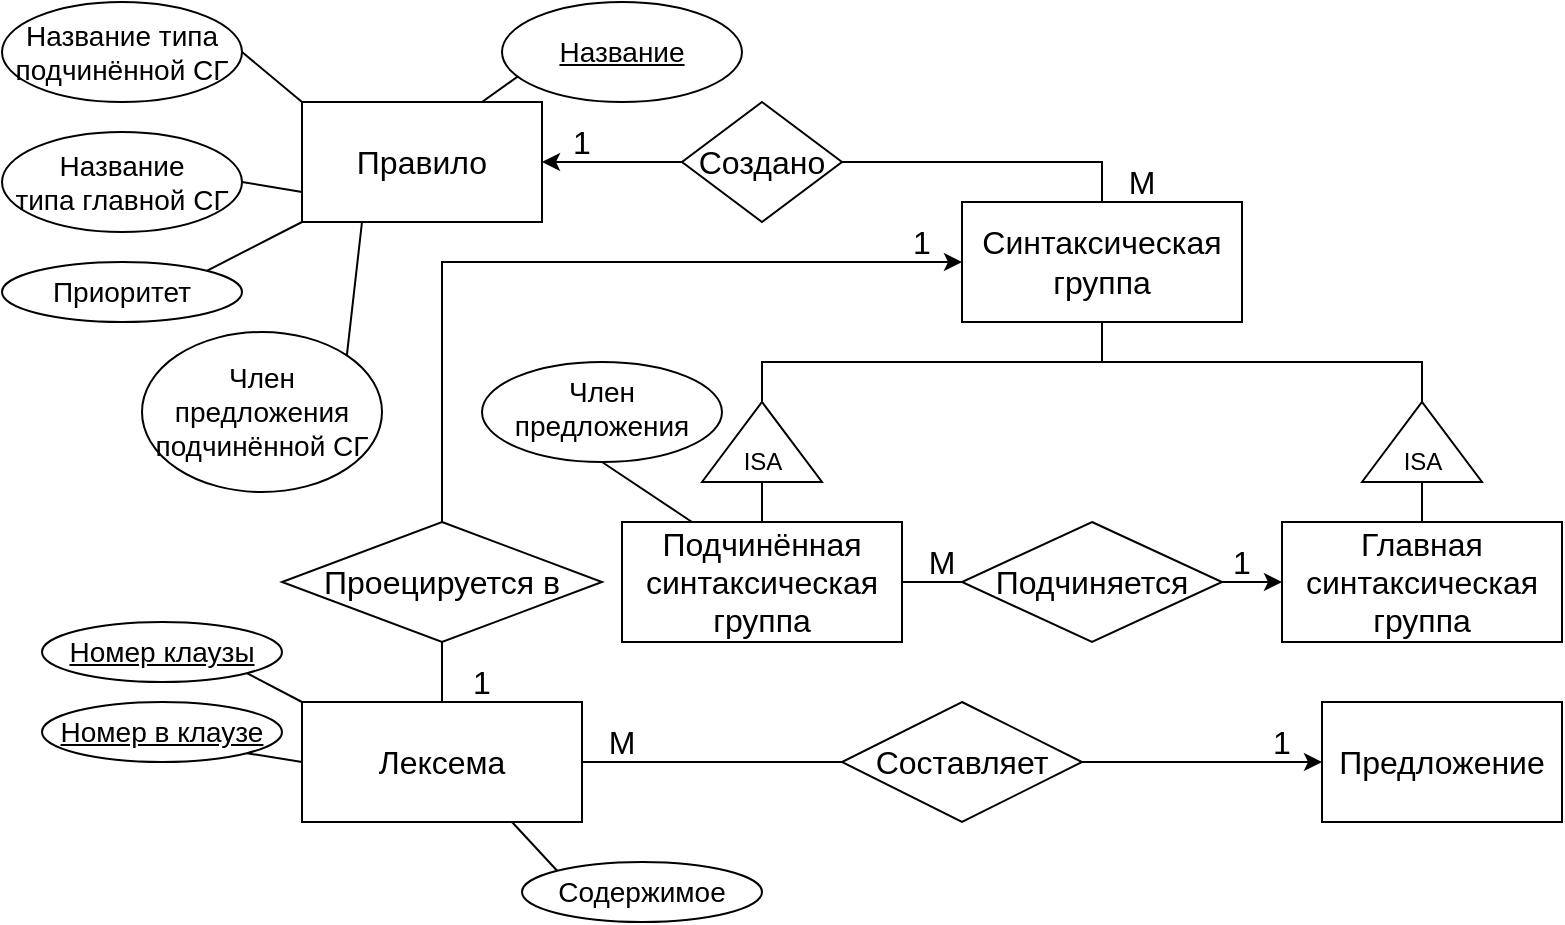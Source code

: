 <mxfile version="14.4.9" type="github">
  <diagram id="n2Yb_p4xSmyTfC0nmvh4" name="Page-1">
    <mxGraphModel dx="782" dy="2034" grid="1" gridSize="10" guides="1" tooltips="1" connect="1" arrows="1" fold="1" page="1" pageScale="1" pageWidth="1169" pageHeight="1654" math="0" shadow="0">
      <root>
        <mxCell id="0" />
        <mxCell id="1" parent="0" />
        <mxCell id="Cl8-nfxW1_5p-WXYCP8C-1" value="Правило" style="rounded=0;whiteSpace=wrap;html=1;fontSize=16;" vertex="1" parent="1">
          <mxGeometry x="350" y="-50" width="120" height="60" as="geometry" />
        </mxCell>
        <mxCell id="Cl8-nfxW1_5p-WXYCP8C-28" style="edgeStyle=orthogonalEdgeStyle;rounded=0;orthogonalLoop=1;jettySize=auto;html=1;exitX=1;exitY=0.5;exitDx=0;exitDy=0;entryX=0;entryY=0.5;entryDx=0;entryDy=0;endArrow=none;endFill=0;fontSize=16;" edge="1" parent="1" source="Cl8-nfxW1_5p-WXYCP8C-14" target="Cl8-nfxW1_5p-WXYCP8C-26">
          <mxGeometry relative="1" as="geometry" />
        </mxCell>
        <mxCell id="Cl8-nfxW1_5p-WXYCP8C-34" style="edgeStyle=orthogonalEdgeStyle;rounded=0;orthogonalLoop=1;jettySize=auto;html=1;exitX=0.5;exitY=0;exitDx=0;exitDy=0;entryX=1;entryY=0.5;entryDx=0;entryDy=0;endArrow=none;endFill=0;fontSize=16;" edge="1" parent="1" source="Cl8-nfxW1_5p-WXYCP8C-36" target="Cl8-nfxW1_5p-WXYCP8C-33">
          <mxGeometry relative="1" as="geometry" />
        </mxCell>
        <mxCell id="Cl8-nfxW1_5p-WXYCP8C-40" style="edgeStyle=orthogonalEdgeStyle;rounded=0;orthogonalLoop=1;jettySize=auto;html=1;exitX=0.5;exitY=0;exitDx=0;exitDy=0;entryX=0.5;entryY=1;entryDx=0;entryDy=0;endArrow=none;endFill=0;fontSize=16;" edge="1" parent="1" source="Cl8-nfxW1_5p-WXYCP8C-14" target="Cl8-nfxW1_5p-WXYCP8C-37">
          <mxGeometry relative="1" as="geometry" />
        </mxCell>
        <mxCell id="Cl8-nfxW1_5p-WXYCP8C-14" value="Лексема" style="rounded=0;whiteSpace=wrap;html=1;fontSize=16;" vertex="1" parent="1">
          <mxGeometry x="350" y="250" width="140" height="60" as="geometry" />
        </mxCell>
        <mxCell id="Cl8-nfxW1_5p-WXYCP8C-21" style="edgeStyle=orthogonalEdgeStyle;rounded=0;orthogonalLoop=1;jettySize=auto;html=1;exitX=0.5;exitY=0;exitDx=0;exitDy=0;entryX=0;entryY=0.5;entryDx=0;entryDy=0;endArrow=none;endFill=0;fontSize=16;" edge="1" parent="1" source="Cl8-nfxW1_5p-WXYCP8C-15" target="Cl8-nfxW1_5p-WXYCP8C-17">
          <mxGeometry relative="1" as="geometry" />
        </mxCell>
        <mxCell id="Cl8-nfxW1_5p-WXYCP8C-31" style="edgeStyle=orthogonalEdgeStyle;rounded=0;orthogonalLoop=1;jettySize=auto;html=1;exitX=1;exitY=0.5;exitDx=0;exitDy=0;entryX=0;entryY=0.5;entryDx=0;entryDy=0;endArrow=none;endFill=0;fontSize=16;" edge="1" parent="1" source="Cl8-nfxW1_5p-WXYCP8C-15" target="Cl8-nfxW1_5p-WXYCP8C-30">
          <mxGeometry relative="1" as="geometry" />
        </mxCell>
        <mxCell id="Cl8-nfxW1_5p-WXYCP8C-15" value="Подчинённая синтаксическая группа" style="rounded=0;whiteSpace=wrap;html=1;fontSize=16;" vertex="1" parent="1">
          <mxGeometry x="510" y="160" width="140" height="60" as="geometry" />
        </mxCell>
        <mxCell id="Cl8-nfxW1_5p-WXYCP8C-22" style="edgeStyle=orthogonalEdgeStyle;rounded=0;orthogonalLoop=1;jettySize=auto;html=1;exitX=0.5;exitY=0;exitDx=0;exitDy=0;entryX=0;entryY=0.5;entryDx=0;entryDy=0;endArrow=none;endFill=0;fontSize=16;" edge="1" parent="1" source="Cl8-nfxW1_5p-WXYCP8C-16" target="Cl8-nfxW1_5p-WXYCP8C-19">
          <mxGeometry relative="1" as="geometry" />
        </mxCell>
        <mxCell id="Cl8-nfxW1_5p-WXYCP8C-16" value="Главная синтаксическая группа" style="rounded=0;whiteSpace=wrap;html=1;fontSize=16;" vertex="1" parent="1">
          <mxGeometry x="840" y="160" width="140" height="60" as="geometry" />
        </mxCell>
        <mxCell id="Cl8-nfxW1_5p-WXYCP8C-42" style="edgeStyle=orthogonalEdgeStyle;rounded=0;orthogonalLoop=1;jettySize=auto;html=1;exitX=1;exitY=0.5;exitDx=0;exitDy=0;entryX=0.5;entryY=1;entryDx=0;entryDy=0;endArrow=none;endFill=0;fontSize=16;" edge="1" parent="1" source="Cl8-nfxW1_5p-WXYCP8C-17" target="Cl8-nfxW1_5p-WXYCP8C-36">
          <mxGeometry relative="1" as="geometry" />
        </mxCell>
        <mxCell id="Cl8-nfxW1_5p-WXYCP8C-17" value="" style="triangle;whiteSpace=wrap;html=1;rotation=-90;" vertex="1" parent="1">
          <mxGeometry x="560" y="90" width="40" height="60" as="geometry" />
        </mxCell>
        <mxCell id="Cl8-nfxW1_5p-WXYCP8C-18" value="ISA" style="text;html=1;align=center;verticalAlign=middle;resizable=0;points=[];autosize=1;" vertex="1" parent="1">
          <mxGeometry x="565" y="120" width="30" height="20" as="geometry" />
        </mxCell>
        <mxCell id="Cl8-nfxW1_5p-WXYCP8C-43" style="edgeStyle=orthogonalEdgeStyle;rounded=0;orthogonalLoop=1;jettySize=auto;html=1;exitX=1;exitY=0.5;exitDx=0;exitDy=0;entryX=0.5;entryY=1;entryDx=0;entryDy=0;endArrow=none;endFill=0;fontSize=16;" edge="1" parent="1" source="Cl8-nfxW1_5p-WXYCP8C-19" target="Cl8-nfxW1_5p-WXYCP8C-36">
          <mxGeometry relative="1" as="geometry" />
        </mxCell>
        <mxCell id="Cl8-nfxW1_5p-WXYCP8C-19" value="" style="triangle;whiteSpace=wrap;html=1;rotation=-90;" vertex="1" parent="1">
          <mxGeometry x="890" y="90" width="40" height="60" as="geometry" />
        </mxCell>
        <mxCell id="Cl8-nfxW1_5p-WXYCP8C-20" value="ISA" style="text;html=1;align=center;verticalAlign=middle;resizable=0;points=[];autosize=1;" vertex="1" parent="1">
          <mxGeometry x="895" y="120" width="30" height="20" as="geometry" />
        </mxCell>
        <mxCell id="Cl8-nfxW1_5p-WXYCP8C-25" value="Предложение" style="rounded=0;whiteSpace=wrap;html=1;fontSize=16;" vertex="1" parent="1">
          <mxGeometry x="860" y="250" width="120" height="60" as="geometry" />
        </mxCell>
        <mxCell id="Cl8-nfxW1_5p-WXYCP8C-29" style="edgeStyle=orthogonalEdgeStyle;rounded=0;orthogonalLoop=1;jettySize=auto;html=1;exitX=1;exitY=0.5;exitDx=0;exitDy=0;entryX=0;entryY=0.5;entryDx=0;entryDy=0;endArrow=classic;endFill=1;fontSize=16;" edge="1" parent="1" source="Cl8-nfxW1_5p-WXYCP8C-26" target="Cl8-nfxW1_5p-WXYCP8C-25">
          <mxGeometry relative="1" as="geometry">
            <Array as="points">
              <mxPoint x="830" y="280" />
              <mxPoint x="830" y="280" />
            </Array>
          </mxGeometry>
        </mxCell>
        <mxCell id="Cl8-nfxW1_5p-WXYCP8C-26" value="Составляет" style="rhombus;whiteSpace=wrap;html=1;fontSize=16;" vertex="1" parent="1">
          <mxGeometry x="620" y="250" width="120" height="60" as="geometry" />
        </mxCell>
        <mxCell id="Cl8-nfxW1_5p-WXYCP8C-32" style="edgeStyle=orthogonalEdgeStyle;rounded=0;orthogonalLoop=1;jettySize=auto;html=1;exitX=1;exitY=0.5;exitDx=0;exitDy=0;entryX=0;entryY=0.5;entryDx=0;entryDy=0;endArrow=classic;endFill=1;fontSize=16;" edge="1" parent="1" source="Cl8-nfxW1_5p-WXYCP8C-30" target="Cl8-nfxW1_5p-WXYCP8C-16">
          <mxGeometry relative="1" as="geometry" />
        </mxCell>
        <mxCell id="Cl8-nfxW1_5p-WXYCP8C-30" value="Подчиняется" style="rhombus;whiteSpace=wrap;html=1;fontSize=16;" vertex="1" parent="1">
          <mxGeometry x="680" y="160" width="130" height="60" as="geometry" />
        </mxCell>
        <mxCell id="Cl8-nfxW1_5p-WXYCP8C-35" style="edgeStyle=orthogonalEdgeStyle;rounded=0;orthogonalLoop=1;jettySize=auto;html=1;exitX=0;exitY=0.5;exitDx=0;exitDy=0;entryX=1;entryY=0.5;entryDx=0;entryDy=0;endArrow=classic;endFill=1;fontSize=16;" edge="1" parent="1" source="Cl8-nfxW1_5p-WXYCP8C-33" target="Cl8-nfxW1_5p-WXYCP8C-1">
          <mxGeometry relative="1" as="geometry" />
        </mxCell>
        <mxCell id="Cl8-nfxW1_5p-WXYCP8C-33" value="Создано" style="rhombus;whiteSpace=wrap;html=1;fontSize=16;" vertex="1" parent="1">
          <mxGeometry x="540" y="-50" width="80" height="60" as="geometry" />
        </mxCell>
        <mxCell id="Cl8-nfxW1_5p-WXYCP8C-36" value="Синтаксическая группа" style="rounded=0;whiteSpace=wrap;html=1;fontSize=16;" vertex="1" parent="1">
          <mxGeometry x="680" width="140" height="60" as="geometry" />
        </mxCell>
        <mxCell id="Cl8-nfxW1_5p-WXYCP8C-41" style="edgeStyle=orthogonalEdgeStyle;rounded=0;orthogonalLoop=1;jettySize=auto;html=1;exitX=0.5;exitY=0;exitDx=0;exitDy=0;entryX=0;entryY=0.5;entryDx=0;entryDy=0;endArrow=classic;endFill=1;fontSize=16;" edge="1" parent="1" source="Cl8-nfxW1_5p-WXYCP8C-37" target="Cl8-nfxW1_5p-WXYCP8C-36">
          <mxGeometry relative="1" as="geometry" />
        </mxCell>
        <mxCell id="Cl8-nfxW1_5p-WXYCP8C-37" value="Проецируется в" style="rhombus;whiteSpace=wrap;html=1;fontSize=16;" vertex="1" parent="1">
          <mxGeometry x="340" y="160" width="160" height="60" as="geometry" />
        </mxCell>
        <mxCell id="Cl8-nfxW1_5p-WXYCP8C-44" value="1" style="text;html=1;strokeColor=none;fillColor=none;align=center;verticalAlign=middle;whiteSpace=wrap;rounded=0;fontSize=16;" vertex="1" parent="1">
          <mxGeometry x="800" y="170" width="40" height="20" as="geometry" />
        </mxCell>
        <mxCell id="Cl8-nfxW1_5p-WXYCP8C-46" value="М" style="text;html=1;strokeColor=none;fillColor=none;align=center;verticalAlign=middle;whiteSpace=wrap;rounded=0;fontSize=16;" vertex="1" parent="1">
          <mxGeometry x="650" y="170" width="40" height="20" as="geometry" />
        </mxCell>
        <mxCell id="Cl8-nfxW1_5p-WXYCP8C-47" value="1" style="text;html=1;strokeColor=none;fillColor=none;align=center;verticalAlign=middle;whiteSpace=wrap;rounded=0;fontSize=16;" vertex="1" parent="1">
          <mxGeometry x="640" y="10" width="40" height="20" as="geometry" />
        </mxCell>
        <mxCell id="Cl8-nfxW1_5p-WXYCP8C-48" value="1" style="text;html=1;strokeColor=none;fillColor=none;align=center;verticalAlign=middle;whiteSpace=wrap;rounded=0;fontSize=16;" vertex="1" parent="1">
          <mxGeometry x="470" y="-40" width="40" height="20" as="geometry" />
        </mxCell>
        <mxCell id="Cl8-nfxW1_5p-WXYCP8C-49" value="М" style="text;html=1;strokeColor=none;fillColor=none;align=center;verticalAlign=middle;whiteSpace=wrap;rounded=0;fontSize=16;" vertex="1" parent="1">
          <mxGeometry x="750" y="-20" width="40" height="20" as="geometry" />
        </mxCell>
        <mxCell id="Cl8-nfxW1_5p-WXYCP8C-50" value="1" style="text;html=1;strokeColor=none;fillColor=none;align=center;verticalAlign=middle;whiteSpace=wrap;rounded=0;fontSize=16;" vertex="1" parent="1">
          <mxGeometry x="420" y="230" width="40" height="20" as="geometry" />
        </mxCell>
        <mxCell id="Cl8-nfxW1_5p-WXYCP8C-51" value="М" style="text;html=1;strokeColor=none;fillColor=none;align=center;verticalAlign=middle;whiteSpace=wrap;rounded=0;fontSize=16;" vertex="1" parent="1">
          <mxGeometry x="490" y="260" width="40" height="20" as="geometry" />
        </mxCell>
        <mxCell id="Cl8-nfxW1_5p-WXYCP8C-52" value="1" style="text;html=1;strokeColor=none;fillColor=none;align=center;verticalAlign=middle;whiteSpace=wrap;rounded=0;fontSize=16;" vertex="1" parent="1">
          <mxGeometry x="820" y="260" width="40" height="20" as="geometry" />
        </mxCell>
        <mxCell id="Cl8-nfxW1_5p-WXYCP8C-54" style="rounded=0;orthogonalLoop=1;jettySize=auto;html=1;exitX=0.5;exitY=1;exitDx=0;exitDy=0;entryX=0.25;entryY=0;entryDx=0;entryDy=0;endArrow=none;endFill=0;fontSize=14;" edge="1" parent="1" source="Cl8-nfxW1_5p-WXYCP8C-53" target="Cl8-nfxW1_5p-WXYCP8C-15">
          <mxGeometry relative="1" as="geometry" />
        </mxCell>
        <mxCell id="Cl8-nfxW1_5p-WXYCP8C-53" value="Член предложения" style="ellipse;whiteSpace=wrap;html=1;fontSize=14;verticalAlign=top;horizontal=1;" vertex="1" parent="1">
          <mxGeometry x="440" y="80" width="120" height="50" as="geometry" />
        </mxCell>
        <mxCell id="Cl8-nfxW1_5p-WXYCP8C-56" style="rounded=0;orthogonalLoop=1;jettySize=auto;html=1;exitX=0.5;exitY=0;exitDx=0;exitDy=0;entryX=0.75;entryY=0;entryDx=0;entryDy=0;endArrow=none;endFill=0;fontSize=14;" edge="1" parent="1" source="Cl8-nfxW1_5p-WXYCP8C-55" target="Cl8-nfxW1_5p-WXYCP8C-1">
          <mxGeometry relative="1" as="geometry" />
        </mxCell>
        <mxCell id="Cl8-nfxW1_5p-WXYCP8C-55" value="Название" style="ellipse;whiteSpace=wrap;html=1;fontSize=14;verticalAlign=middle;horizontal=1;fontStyle=4" vertex="1" parent="1">
          <mxGeometry x="450" y="-100" width="120" height="50" as="geometry" />
        </mxCell>
        <mxCell id="Cl8-nfxW1_5p-WXYCP8C-60" style="edgeStyle=none;rounded=0;orthogonalLoop=1;jettySize=auto;html=1;exitX=1;exitY=0.5;exitDx=0;exitDy=0;entryX=0;entryY=0.75;entryDx=0;entryDy=0;endArrow=none;endFill=0;fontSize=14;" edge="1" parent="1" source="Cl8-nfxW1_5p-WXYCP8C-57" target="Cl8-nfxW1_5p-WXYCP8C-1">
          <mxGeometry relative="1" as="geometry" />
        </mxCell>
        <mxCell id="Cl8-nfxW1_5p-WXYCP8C-57" value="Название&lt;br&gt;типа главной СГ" style="ellipse;whiteSpace=wrap;html=1;fontSize=14;verticalAlign=middle;horizontal=1;fontStyle=0" vertex="1" parent="1">
          <mxGeometry x="200" y="-35" width="120" height="50" as="geometry" />
        </mxCell>
        <mxCell id="Cl8-nfxW1_5p-WXYCP8C-59" style="edgeStyle=none;rounded=0;orthogonalLoop=1;jettySize=auto;html=1;exitX=1;exitY=0.5;exitDx=0;exitDy=0;entryX=0;entryY=0;entryDx=0;entryDy=0;endArrow=none;endFill=0;fontSize=14;" edge="1" parent="1" source="Cl8-nfxW1_5p-WXYCP8C-58" target="Cl8-nfxW1_5p-WXYCP8C-1">
          <mxGeometry relative="1" as="geometry" />
        </mxCell>
        <mxCell id="Cl8-nfxW1_5p-WXYCP8C-58" value="Название типа подчинённой СГ" style="ellipse;whiteSpace=wrap;html=1;fontSize=14;" vertex="1" parent="1">
          <mxGeometry x="200" y="-100" width="120" height="50" as="geometry" />
        </mxCell>
        <mxCell id="Cl8-nfxW1_5p-WXYCP8C-62" style="edgeStyle=none;rounded=0;orthogonalLoop=1;jettySize=auto;html=1;exitX=1;exitY=0;exitDx=0;exitDy=0;entryX=0.25;entryY=1;entryDx=0;entryDy=0;endArrow=none;endFill=0;fontSize=14;" edge="1" parent="1" source="Cl8-nfxW1_5p-WXYCP8C-61" target="Cl8-nfxW1_5p-WXYCP8C-1">
          <mxGeometry relative="1" as="geometry" />
        </mxCell>
        <mxCell id="Cl8-nfxW1_5p-WXYCP8C-61" value="Член предложения подчинённой СГ" style="ellipse;whiteSpace=wrap;html=1;fontSize=14;" vertex="1" parent="1">
          <mxGeometry x="270" y="65" width="120" height="80" as="geometry" />
        </mxCell>
        <mxCell id="Cl8-nfxW1_5p-WXYCP8C-64" style="edgeStyle=none;rounded=0;orthogonalLoop=1;jettySize=auto;html=1;exitX=1;exitY=0;exitDx=0;exitDy=0;entryX=0;entryY=1;entryDx=0;entryDy=0;endArrow=none;endFill=0;fontSize=14;" edge="1" parent="1" source="Cl8-nfxW1_5p-WXYCP8C-63" target="Cl8-nfxW1_5p-WXYCP8C-1">
          <mxGeometry relative="1" as="geometry" />
        </mxCell>
        <mxCell id="Cl8-nfxW1_5p-WXYCP8C-63" value="Приоритет" style="ellipse;whiteSpace=wrap;html=1;fontSize=14;" vertex="1" parent="1">
          <mxGeometry x="200" y="30" width="120" height="30" as="geometry" />
        </mxCell>
        <mxCell id="Cl8-nfxW1_5p-WXYCP8C-68" style="edgeStyle=none;rounded=0;orthogonalLoop=1;jettySize=auto;html=1;exitX=1;exitY=1;exitDx=0;exitDy=0;entryX=0;entryY=0;entryDx=0;entryDy=0;endArrow=none;endFill=0;fontSize=14;" edge="1" parent="1" source="Cl8-nfxW1_5p-WXYCP8C-65" target="Cl8-nfxW1_5p-WXYCP8C-14">
          <mxGeometry relative="1" as="geometry" />
        </mxCell>
        <mxCell id="Cl8-nfxW1_5p-WXYCP8C-65" value="Номер клаузы" style="ellipse;whiteSpace=wrap;html=1;fontSize=14;fontStyle=4" vertex="1" parent="1">
          <mxGeometry x="220" y="210" width="120" height="30" as="geometry" />
        </mxCell>
        <mxCell id="Cl8-nfxW1_5p-WXYCP8C-69" style="edgeStyle=none;rounded=0;orthogonalLoop=1;jettySize=auto;html=1;exitX=1;exitY=1;exitDx=0;exitDy=0;entryX=0;entryY=0.5;entryDx=0;entryDy=0;endArrow=none;endFill=0;fontSize=14;" edge="1" parent="1" source="Cl8-nfxW1_5p-WXYCP8C-66" target="Cl8-nfxW1_5p-WXYCP8C-14">
          <mxGeometry relative="1" as="geometry" />
        </mxCell>
        <mxCell id="Cl8-nfxW1_5p-WXYCP8C-66" value="Номер в клаузе" style="ellipse;whiteSpace=wrap;html=1;fontSize=14;fontStyle=4" vertex="1" parent="1">
          <mxGeometry x="220" y="250" width="120" height="30" as="geometry" />
        </mxCell>
        <mxCell id="Cl8-nfxW1_5p-WXYCP8C-70" style="edgeStyle=none;rounded=0;orthogonalLoop=1;jettySize=auto;html=1;exitX=0;exitY=0;exitDx=0;exitDy=0;entryX=0.75;entryY=1;entryDx=0;entryDy=0;endArrow=none;endFill=0;fontSize=14;" edge="1" parent="1" source="Cl8-nfxW1_5p-WXYCP8C-67" target="Cl8-nfxW1_5p-WXYCP8C-14">
          <mxGeometry relative="1" as="geometry" />
        </mxCell>
        <mxCell id="Cl8-nfxW1_5p-WXYCP8C-67" value="Содержимое" style="ellipse;whiteSpace=wrap;html=1;fontSize=14;" vertex="1" parent="1">
          <mxGeometry x="460" y="330" width="120" height="30" as="geometry" />
        </mxCell>
      </root>
    </mxGraphModel>
  </diagram>
</mxfile>
